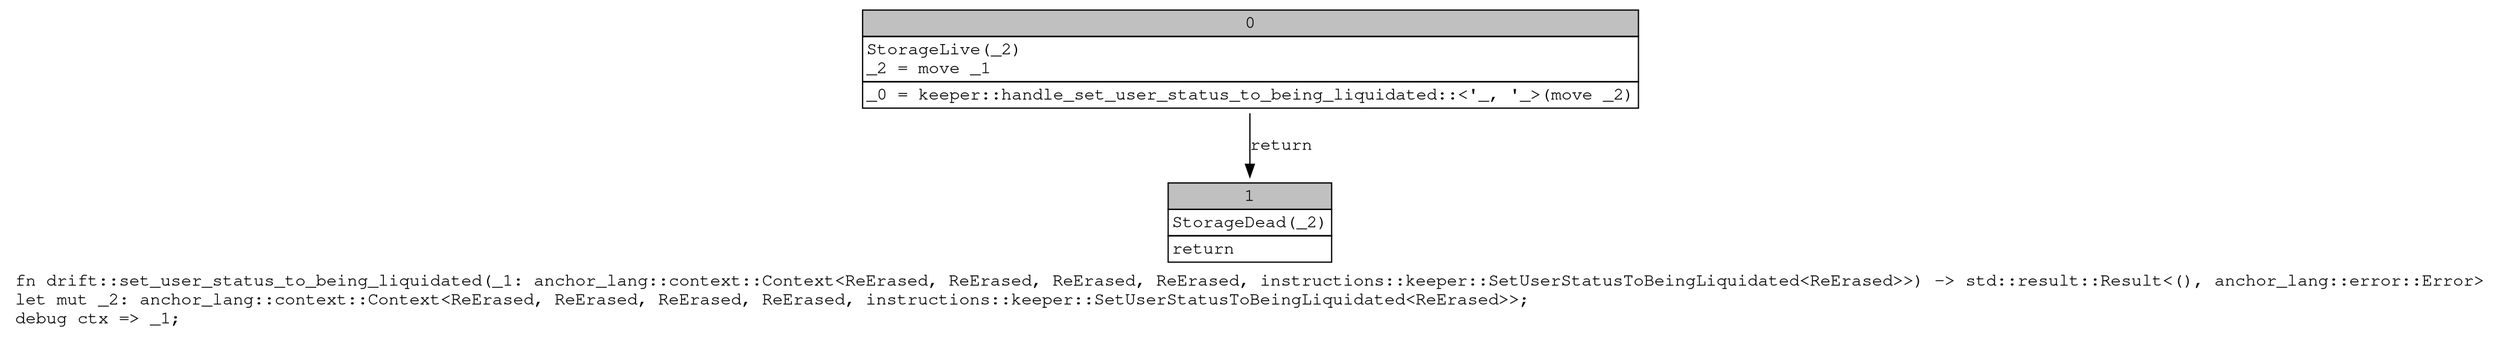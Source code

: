 digraph Mir_0_19954 {
    graph [fontname="Courier, monospace"];
    node [fontname="Courier, monospace"];
    edge [fontname="Courier, monospace"];
    label=<fn drift::set_user_status_to_being_liquidated(_1: anchor_lang::context::Context&lt;ReErased, ReErased, ReErased, ReErased, instructions::keeper::SetUserStatusToBeingLiquidated&lt;ReErased&gt;&gt;) -&gt; std::result::Result&lt;(), anchor_lang::error::Error&gt;<br align="left"/>let mut _2: anchor_lang::context::Context&lt;ReErased, ReErased, ReErased, ReErased, instructions::keeper::SetUserStatusToBeingLiquidated&lt;ReErased&gt;&gt;;<br align="left"/>debug ctx =&gt; _1;<br align="left"/>>;
    bb0__0_19954 [shape="none", label=<<table border="0" cellborder="1" cellspacing="0"><tr><td bgcolor="gray" align="center" colspan="1">0</td></tr><tr><td align="left" balign="left">StorageLive(_2)<br/>_2 = move _1<br/></td></tr><tr><td align="left">_0 = keeper::handle_set_user_status_to_being_liquidated::&lt;'_, '_&gt;(move _2)</td></tr></table>>];
    bb1__0_19954 [shape="none", label=<<table border="0" cellborder="1" cellspacing="0"><tr><td bgcolor="gray" align="center" colspan="1">1</td></tr><tr><td align="left" balign="left">StorageDead(_2)<br/></td></tr><tr><td align="left">return</td></tr></table>>];
    bb0__0_19954 -> bb1__0_19954 [label="return"];
}

